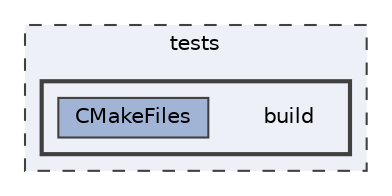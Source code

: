 digraph "tests/build"
{
 // LATEX_PDF_SIZE
  bgcolor="transparent";
  edge [fontname=Helvetica,fontsize=10,labelfontname=Helvetica,labelfontsize=10];
  node [fontname=Helvetica,fontsize=10,shape=box,height=0.2,width=0.4];
  compound=true
  subgraph clusterdir_59425e443f801f1f2fd8bbe4959a3ccf {
    graph [ bgcolor="#edf0f7", pencolor="grey25", label="tests", fontname=Helvetica,fontsize=10 style="filled,dashed", URL="dir_59425e443f801f1f2fd8bbe4959a3ccf.html",tooltip=""]
  subgraph clusterdir_fad7d755a3bbe356786d681448d45c11 {
    graph [ bgcolor="#edf0f7", pencolor="grey25", label="", fontname=Helvetica,fontsize=10 style="filled,bold", URL="dir_fad7d755a3bbe356786d681448d45c11.html",tooltip=""]
    dir_fad7d755a3bbe356786d681448d45c11 [shape=plaintext, label="build"];
  dir_e0b3d250619b470115ab90e6deac5362 [label="CMakeFiles", fillcolor="#a2b4d6", color="grey25", style="filled", URL="dir_e0b3d250619b470115ab90e6deac5362.html",tooltip=""];
  }
  }
}

